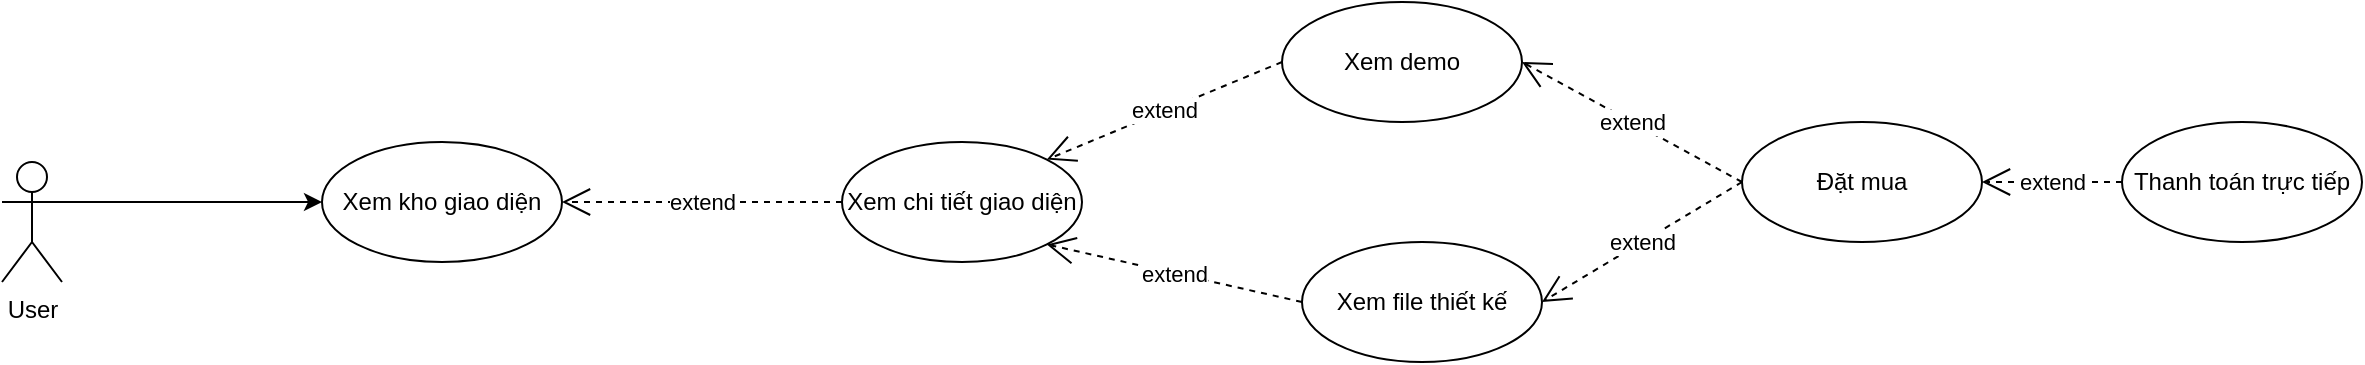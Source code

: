 <mxfile version="13.8.0" type="github">
  <diagram id="i7z6EnP_eaary5oCkwnf" name="Page-1">
    <mxGraphModel dx="1106" dy="635" grid="1" gridSize="10" guides="1" tooltips="1" connect="1" arrows="1" fold="1" page="1" pageScale="1" pageWidth="1920" pageHeight="1200" math="0" shadow="0">
      <root>
        <mxCell id="0" />
        <mxCell id="1" parent="0" />
        <mxCell id="FRa2Onn5CMNMO9TeJyTO-1" value="User" style="shape=umlActor;verticalLabelPosition=bottom;verticalAlign=top;html=1;outlineConnect=0;" vertex="1" parent="1">
          <mxGeometry x="30" y="290" width="30" height="60" as="geometry" />
        </mxCell>
        <mxCell id="FRa2Onn5CMNMO9TeJyTO-2" value="Xem kho giao diện" style="ellipse;whiteSpace=wrap;html=1;" vertex="1" parent="1">
          <mxGeometry x="190" y="280" width="120" height="60" as="geometry" />
        </mxCell>
        <mxCell id="FRa2Onn5CMNMO9TeJyTO-3" value="Xem chi tiết giao diện" style="ellipse;whiteSpace=wrap;html=1;" vertex="1" parent="1">
          <mxGeometry x="450" y="280" width="120" height="60" as="geometry" />
        </mxCell>
        <mxCell id="FRa2Onn5CMNMO9TeJyTO-4" value="Xem demo" style="ellipse;whiteSpace=wrap;html=1;" vertex="1" parent="1">
          <mxGeometry x="670" y="210" width="120" height="60" as="geometry" />
        </mxCell>
        <mxCell id="FRa2Onn5CMNMO9TeJyTO-5" value="Đặt mua" style="ellipse;whiteSpace=wrap;html=1;" vertex="1" parent="1">
          <mxGeometry x="900" y="270" width="120" height="60" as="geometry" />
        </mxCell>
        <mxCell id="FRa2Onn5CMNMO9TeJyTO-6" value="Thanh toán trực tiếp" style="ellipse;whiteSpace=wrap;html=1;" vertex="1" parent="1">
          <mxGeometry x="1090" y="270" width="120" height="60" as="geometry" />
        </mxCell>
        <mxCell id="FRa2Onn5CMNMO9TeJyTO-7" value="extend" style="endArrow=open;endSize=12;dashed=1;html=1;exitX=0;exitY=0.5;exitDx=0;exitDy=0;entryX=1;entryY=0.5;entryDx=0;entryDy=0;" edge="1" parent="1" source="FRa2Onn5CMNMO9TeJyTO-3" target="FRa2Onn5CMNMO9TeJyTO-2">
          <mxGeometry width="160" relative="1" as="geometry">
            <mxPoint x="450" y="330" as="sourcePoint" />
            <mxPoint x="610" y="330" as="targetPoint" />
          </mxGeometry>
        </mxCell>
        <mxCell id="FRa2Onn5CMNMO9TeJyTO-8" value="extend" style="endArrow=open;endSize=12;dashed=1;html=1;exitX=0;exitY=0.5;exitDx=0;exitDy=0;entryX=1;entryY=0;entryDx=0;entryDy=0;" edge="1" parent="1" source="FRa2Onn5CMNMO9TeJyTO-4" target="FRa2Onn5CMNMO9TeJyTO-3">
          <mxGeometry width="160" relative="1" as="geometry">
            <mxPoint x="460" y="320" as="sourcePoint" />
            <mxPoint x="320" y="320" as="targetPoint" />
          </mxGeometry>
        </mxCell>
        <mxCell id="FRa2Onn5CMNMO9TeJyTO-9" value="extend" style="endArrow=open;endSize=12;dashed=1;html=1;exitX=0;exitY=0.5;exitDx=0;exitDy=0;entryX=1;entryY=0.5;entryDx=0;entryDy=0;" edge="1" parent="1" source="FRa2Onn5CMNMO9TeJyTO-5" target="FRa2Onn5CMNMO9TeJyTO-4">
          <mxGeometry width="160" relative="1" as="geometry">
            <mxPoint x="680" y="240" as="sourcePoint" />
            <mxPoint x="562.426" y="298.787" as="targetPoint" />
          </mxGeometry>
        </mxCell>
        <mxCell id="FRa2Onn5CMNMO9TeJyTO-10" value="extend" style="endArrow=open;endSize=12;dashed=1;html=1;exitX=0;exitY=0.5;exitDx=0;exitDy=0;entryX=1;entryY=0.5;entryDx=0;entryDy=0;" edge="1" parent="1" source="FRa2Onn5CMNMO9TeJyTO-6" target="FRa2Onn5CMNMO9TeJyTO-5">
          <mxGeometry width="160" relative="1" as="geometry">
            <mxPoint x="690" y="380" as="sourcePoint" />
            <mxPoint x="562.426" y="341.213" as="targetPoint" />
          </mxGeometry>
        </mxCell>
        <mxCell id="FRa2Onn5CMNMO9TeJyTO-11" value="" style="endArrow=classic;html=1;exitX=1;exitY=0.333;exitDx=0;exitDy=0;exitPerimeter=0;entryX=0;entryY=0.5;entryDx=0;entryDy=0;" edge="1" parent="1" source="FRa2Onn5CMNMO9TeJyTO-1" target="FRa2Onn5CMNMO9TeJyTO-2">
          <mxGeometry width="50" height="50" relative="1" as="geometry">
            <mxPoint x="510" y="350" as="sourcePoint" />
            <mxPoint x="560" y="300" as="targetPoint" />
          </mxGeometry>
        </mxCell>
        <mxCell id="FRa2Onn5CMNMO9TeJyTO-13" value="Xem file thiết kế" style="ellipse;whiteSpace=wrap;html=1;" vertex="1" parent="1">
          <mxGeometry x="680" y="330" width="120" height="60" as="geometry" />
        </mxCell>
        <mxCell id="FRa2Onn5CMNMO9TeJyTO-14" value="extend" style="endArrow=open;endSize=12;dashed=1;html=1;exitX=0;exitY=0.5;exitDx=0;exitDy=0;entryX=1;entryY=1;entryDx=0;entryDy=0;" edge="1" parent="1" source="FRa2Onn5CMNMO9TeJyTO-13" target="FRa2Onn5CMNMO9TeJyTO-3">
          <mxGeometry width="160" relative="1" as="geometry">
            <mxPoint x="680" y="250" as="sourcePoint" />
            <mxPoint x="562.426" y="298.787" as="targetPoint" />
          </mxGeometry>
        </mxCell>
        <mxCell id="FRa2Onn5CMNMO9TeJyTO-15" value="extend" style="endArrow=open;endSize=12;dashed=1;html=1;exitX=0;exitY=0.5;exitDx=0;exitDy=0;entryX=1;entryY=0.5;entryDx=0;entryDy=0;" edge="1" parent="1" source="FRa2Onn5CMNMO9TeJyTO-5" target="FRa2Onn5CMNMO9TeJyTO-13">
          <mxGeometry width="160" relative="1" as="geometry">
            <mxPoint x="860" y="310" as="sourcePoint" />
            <mxPoint x="800" y="250" as="targetPoint" />
          </mxGeometry>
        </mxCell>
      </root>
    </mxGraphModel>
  </diagram>
</mxfile>
